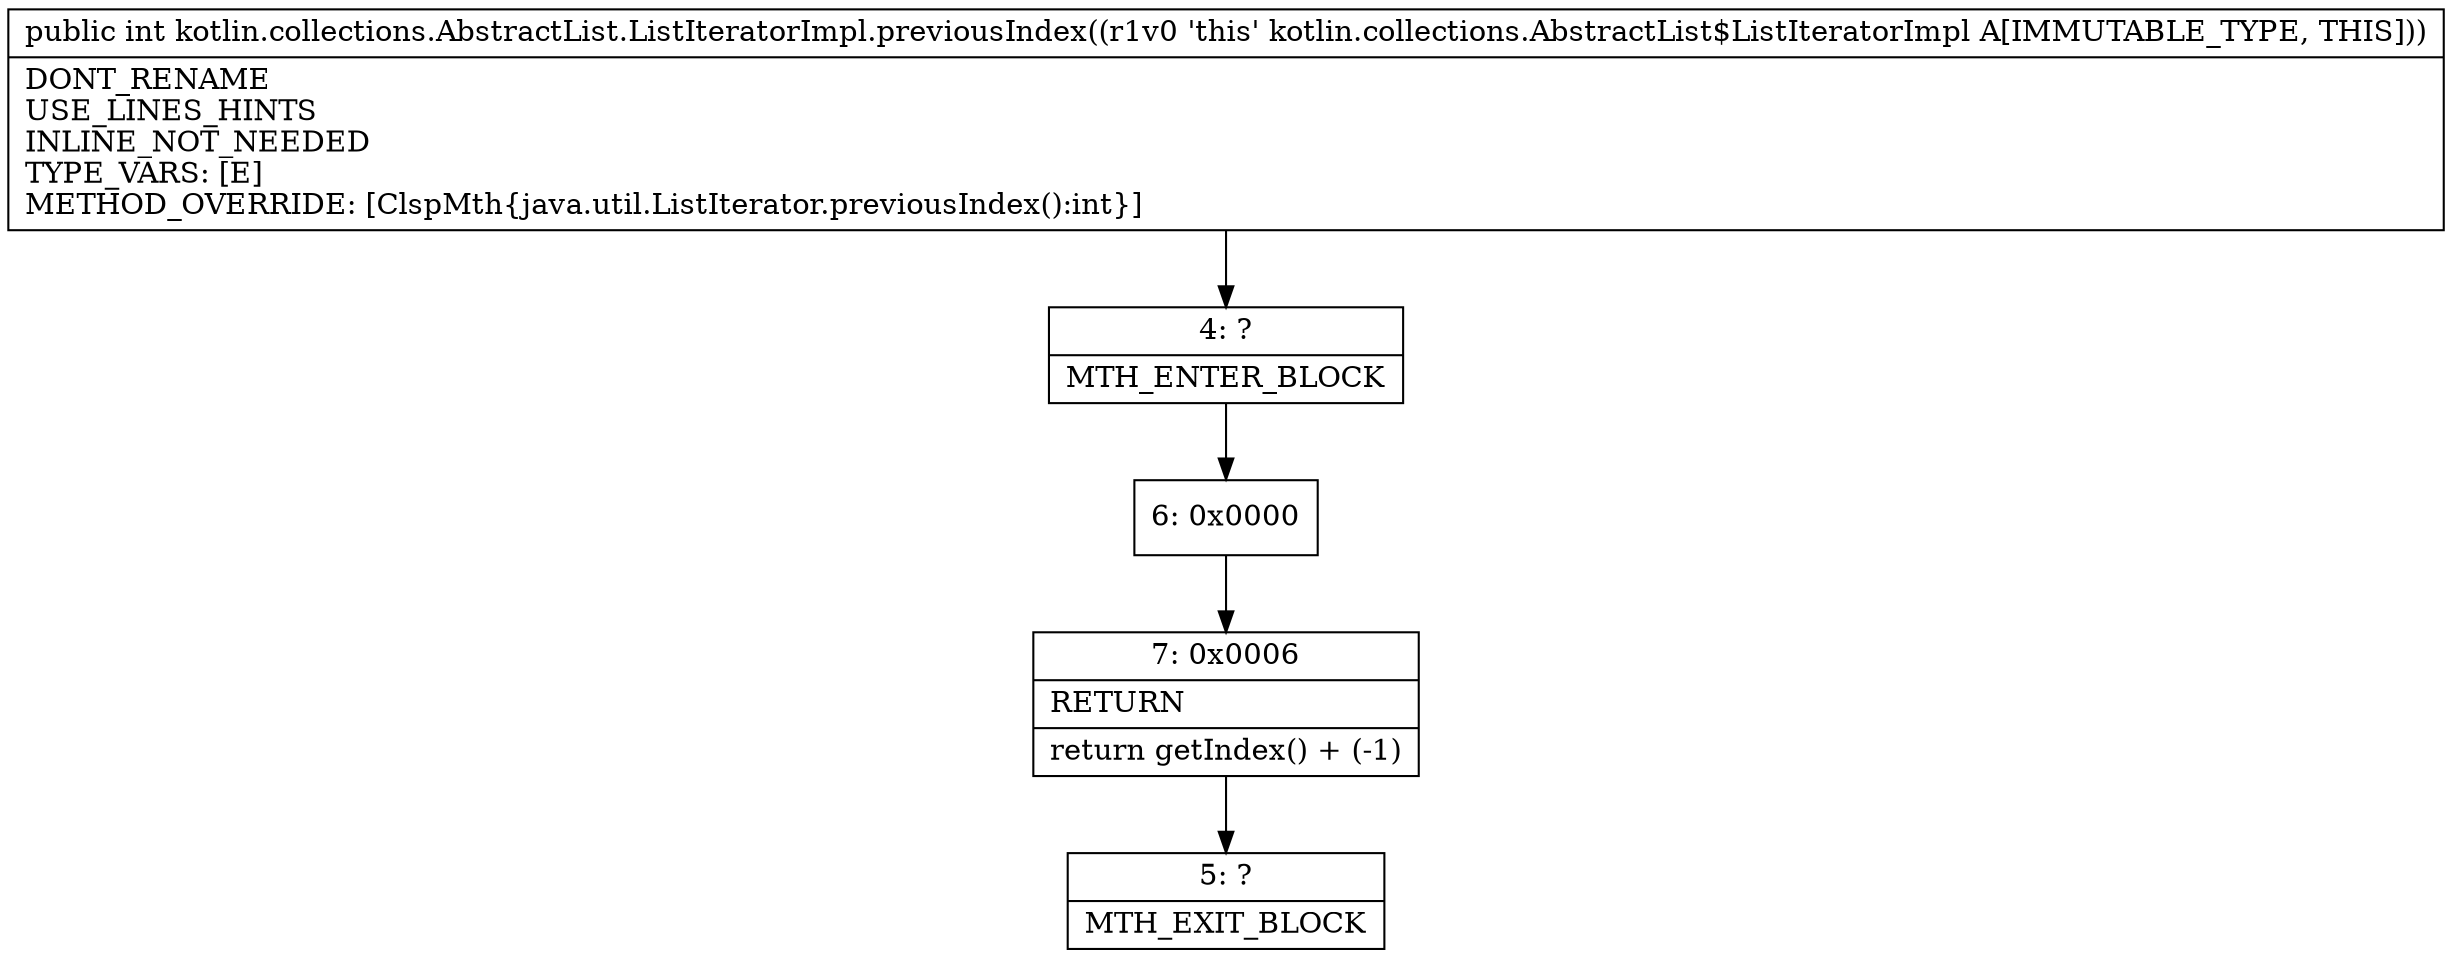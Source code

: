 digraph "CFG forkotlin.collections.AbstractList.ListIteratorImpl.previousIndex()I" {
Node_4 [shape=record,label="{4\:\ ?|MTH_ENTER_BLOCK\l}"];
Node_6 [shape=record,label="{6\:\ 0x0000}"];
Node_7 [shape=record,label="{7\:\ 0x0006|RETURN\l|return getIndex() + (\-1)\l}"];
Node_5 [shape=record,label="{5\:\ ?|MTH_EXIT_BLOCK\l}"];
MethodNode[shape=record,label="{public int kotlin.collections.AbstractList.ListIteratorImpl.previousIndex((r1v0 'this' kotlin.collections.AbstractList$ListIteratorImpl A[IMMUTABLE_TYPE, THIS]))  | DONT_RENAME\lUSE_LINES_HINTS\lINLINE_NOT_NEEDED\lTYPE_VARS: [E]\lMETHOD_OVERRIDE: [ClspMth\{java.util.ListIterator.previousIndex():int\}]\l}"];
MethodNode -> Node_4;Node_4 -> Node_6;
Node_6 -> Node_7;
Node_7 -> Node_5;
}

